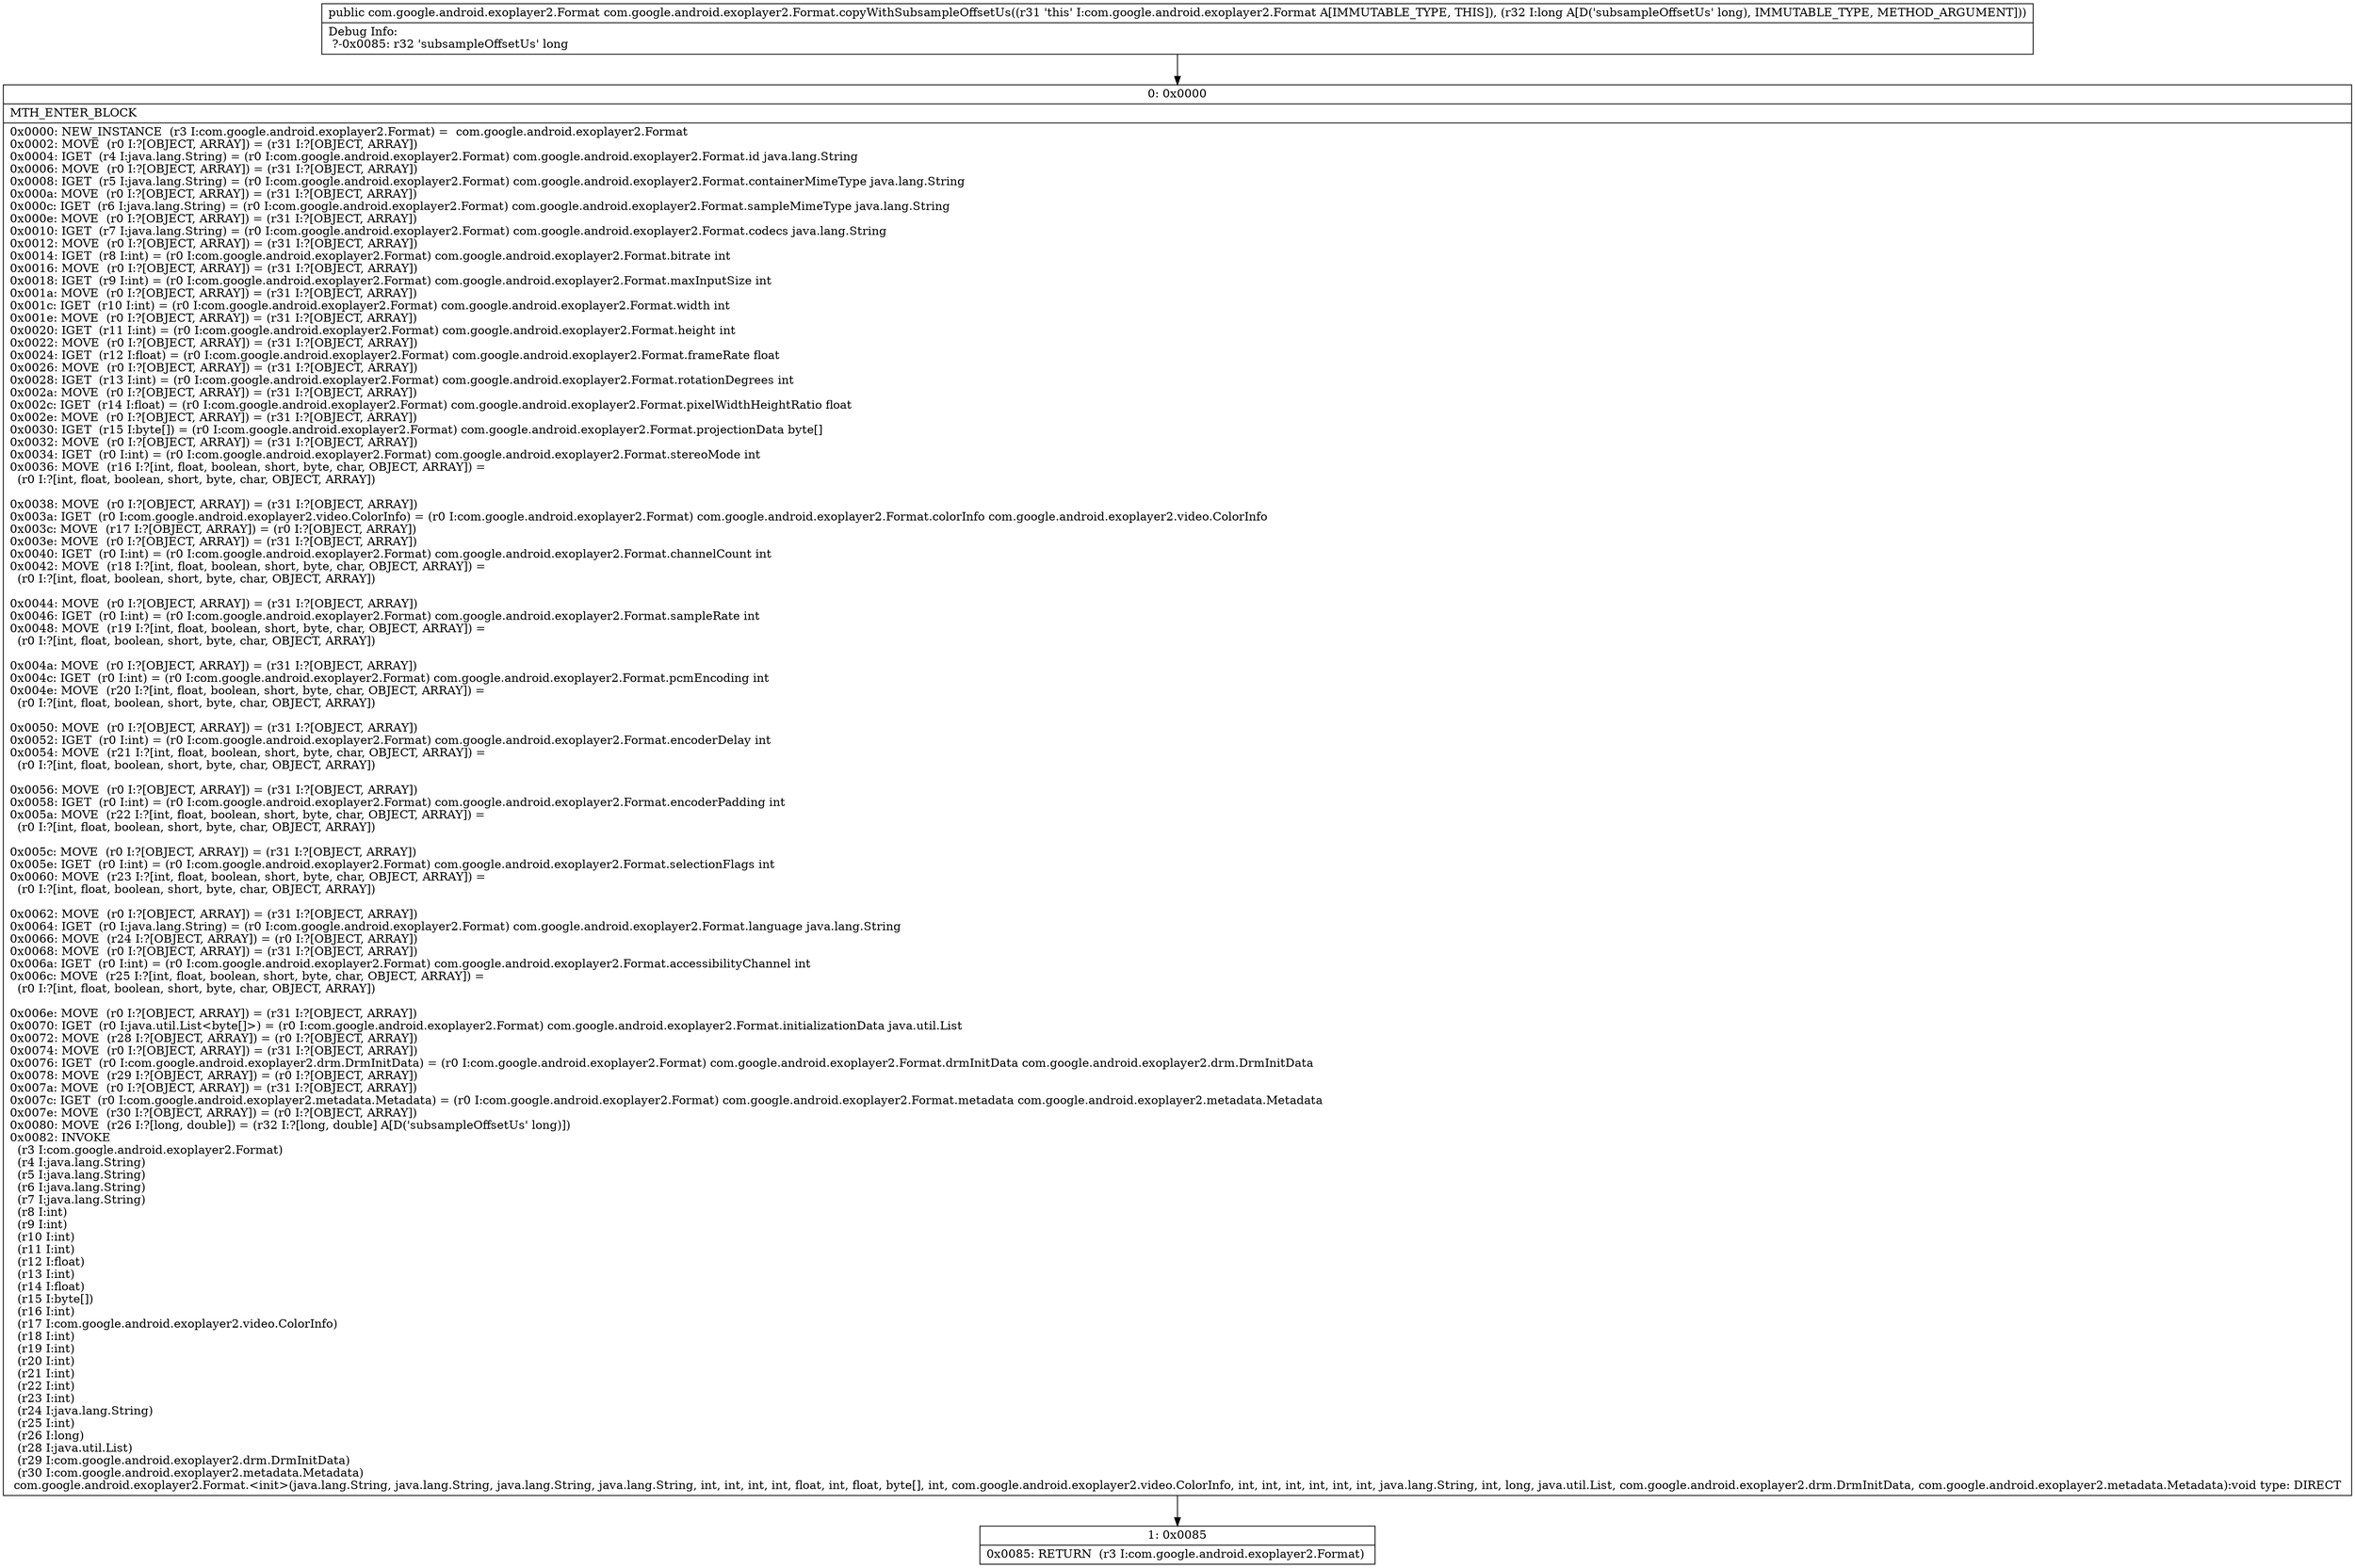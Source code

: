 digraph "CFG forcom.google.android.exoplayer2.Format.copyWithSubsampleOffsetUs(J)Lcom\/google\/android\/exoplayer2\/Format;" {
Node_0 [shape=record,label="{0\:\ 0x0000|MTH_ENTER_BLOCK\l|0x0000: NEW_INSTANCE  (r3 I:com.google.android.exoplayer2.Format) =  com.google.android.exoplayer2.Format \l0x0002: MOVE  (r0 I:?[OBJECT, ARRAY]) = (r31 I:?[OBJECT, ARRAY]) \l0x0004: IGET  (r4 I:java.lang.String) = (r0 I:com.google.android.exoplayer2.Format) com.google.android.exoplayer2.Format.id java.lang.String \l0x0006: MOVE  (r0 I:?[OBJECT, ARRAY]) = (r31 I:?[OBJECT, ARRAY]) \l0x0008: IGET  (r5 I:java.lang.String) = (r0 I:com.google.android.exoplayer2.Format) com.google.android.exoplayer2.Format.containerMimeType java.lang.String \l0x000a: MOVE  (r0 I:?[OBJECT, ARRAY]) = (r31 I:?[OBJECT, ARRAY]) \l0x000c: IGET  (r6 I:java.lang.String) = (r0 I:com.google.android.exoplayer2.Format) com.google.android.exoplayer2.Format.sampleMimeType java.lang.String \l0x000e: MOVE  (r0 I:?[OBJECT, ARRAY]) = (r31 I:?[OBJECT, ARRAY]) \l0x0010: IGET  (r7 I:java.lang.String) = (r0 I:com.google.android.exoplayer2.Format) com.google.android.exoplayer2.Format.codecs java.lang.String \l0x0012: MOVE  (r0 I:?[OBJECT, ARRAY]) = (r31 I:?[OBJECT, ARRAY]) \l0x0014: IGET  (r8 I:int) = (r0 I:com.google.android.exoplayer2.Format) com.google.android.exoplayer2.Format.bitrate int \l0x0016: MOVE  (r0 I:?[OBJECT, ARRAY]) = (r31 I:?[OBJECT, ARRAY]) \l0x0018: IGET  (r9 I:int) = (r0 I:com.google.android.exoplayer2.Format) com.google.android.exoplayer2.Format.maxInputSize int \l0x001a: MOVE  (r0 I:?[OBJECT, ARRAY]) = (r31 I:?[OBJECT, ARRAY]) \l0x001c: IGET  (r10 I:int) = (r0 I:com.google.android.exoplayer2.Format) com.google.android.exoplayer2.Format.width int \l0x001e: MOVE  (r0 I:?[OBJECT, ARRAY]) = (r31 I:?[OBJECT, ARRAY]) \l0x0020: IGET  (r11 I:int) = (r0 I:com.google.android.exoplayer2.Format) com.google.android.exoplayer2.Format.height int \l0x0022: MOVE  (r0 I:?[OBJECT, ARRAY]) = (r31 I:?[OBJECT, ARRAY]) \l0x0024: IGET  (r12 I:float) = (r0 I:com.google.android.exoplayer2.Format) com.google.android.exoplayer2.Format.frameRate float \l0x0026: MOVE  (r0 I:?[OBJECT, ARRAY]) = (r31 I:?[OBJECT, ARRAY]) \l0x0028: IGET  (r13 I:int) = (r0 I:com.google.android.exoplayer2.Format) com.google.android.exoplayer2.Format.rotationDegrees int \l0x002a: MOVE  (r0 I:?[OBJECT, ARRAY]) = (r31 I:?[OBJECT, ARRAY]) \l0x002c: IGET  (r14 I:float) = (r0 I:com.google.android.exoplayer2.Format) com.google.android.exoplayer2.Format.pixelWidthHeightRatio float \l0x002e: MOVE  (r0 I:?[OBJECT, ARRAY]) = (r31 I:?[OBJECT, ARRAY]) \l0x0030: IGET  (r15 I:byte[]) = (r0 I:com.google.android.exoplayer2.Format) com.google.android.exoplayer2.Format.projectionData byte[] \l0x0032: MOVE  (r0 I:?[OBJECT, ARRAY]) = (r31 I:?[OBJECT, ARRAY]) \l0x0034: IGET  (r0 I:int) = (r0 I:com.google.android.exoplayer2.Format) com.google.android.exoplayer2.Format.stereoMode int \l0x0036: MOVE  (r16 I:?[int, float, boolean, short, byte, char, OBJECT, ARRAY]) = \l  (r0 I:?[int, float, boolean, short, byte, char, OBJECT, ARRAY])\l \l0x0038: MOVE  (r0 I:?[OBJECT, ARRAY]) = (r31 I:?[OBJECT, ARRAY]) \l0x003a: IGET  (r0 I:com.google.android.exoplayer2.video.ColorInfo) = (r0 I:com.google.android.exoplayer2.Format) com.google.android.exoplayer2.Format.colorInfo com.google.android.exoplayer2.video.ColorInfo \l0x003c: MOVE  (r17 I:?[OBJECT, ARRAY]) = (r0 I:?[OBJECT, ARRAY]) \l0x003e: MOVE  (r0 I:?[OBJECT, ARRAY]) = (r31 I:?[OBJECT, ARRAY]) \l0x0040: IGET  (r0 I:int) = (r0 I:com.google.android.exoplayer2.Format) com.google.android.exoplayer2.Format.channelCount int \l0x0042: MOVE  (r18 I:?[int, float, boolean, short, byte, char, OBJECT, ARRAY]) = \l  (r0 I:?[int, float, boolean, short, byte, char, OBJECT, ARRAY])\l \l0x0044: MOVE  (r0 I:?[OBJECT, ARRAY]) = (r31 I:?[OBJECT, ARRAY]) \l0x0046: IGET  (r0 I:int) = (r0 I:com.google.android.exoplayer2.Format) com.google.android.exoplayer2.Format.sampleRate int \l0x0048: MOVE  (r19 I:?[int, float, boolean, short, byte, char, OBJECT, ARRAY]) = \l  (r0 I:?[int, float, boolean, short, byte, char, OBJECT, ARRAY])\l \l0x004a: MOVE  (r0 I:?[OBJECT, ARRAY]) = (r31 I:?[OBJECT, ARRAY]) \l0x004c: IGET  (r0 I:int) = (r0 I:com.google.android.exoplayer2.Format) com.google.android.exoplayer2.Format.pcmEncoding int \l0x004e: MOVE  (r20 I:?[int, float, boolean, short, byte, char, OBJECT, ARRAY]) = \l  (r0 I:?[int, float, boolean, short, byte, char, OBJECT, ARRAY])\l \l0x0050: MOVE  (r0 I:?[OBJECT, ARRAY]) = (r31 I:?[OBJECT, ARRAY]) \l0x0052: IGET  (r0 I:int) = (r0 I:com.google.android.exoplayer2.Format) com.google.android.exoplayer2.Format.encoderDelay int \l0x0054: MOVE  (r21 I:?[int, float, boolean, short, byte, char, OBJECT, ARRAY]) = \l  (r0 I:?[int, float, boolean, short, byte, char, OBJECT, ARRAY])\l \l0x0056: MOVE  (r0 I:?[OBJECT, ARRAY]) = (r31 I:?[OBJECT, ARRAY]) \l0x0058: IGET  (r0 I:int) = (r0 I:com.google.android.exoplayer2.Format) com.google.android.exoplayer2.Format.encoderPadding int \l0x005a: MOVE  (r22 I:?[int, float, boolean, short, byte, char, OBJECT, ARRAY]) = \l  (r0 I:?[int, float, boolean, short, byte, char, OBJECT, ARRAY])\l \l0x005c: MOVE  (r0 I:?[OBJECT, ARRAY]) = (r31 I:?[OBJECT, ARRAY]) \l0x005e: IGET  (r0 I:int) = (r0 I:com.google.android.exoplayer2.Format) com.google.android.exoplayer2.Format.selectionFlags int \l0x0060: MOVE  (r23 I:?[int, float, boolean, short, byte, char, OBJECT, ARRAY]) = \l  (r0 I:?[int, float, boolean, short, byte, char, OBJECT, ARRAY])\l \l0x0062: MOVE  (r0 I:?[OBJECT, ARRAY]) = (r31 I:?[OBJECT, ARRAY]) \l0x0064: IGET  (r0 I:java.lang.String) = (r0 I:com.google.android.exoplayer2.Format) com.google.android.exoplayer2.Format.language java.lang.String \l0x0066: MOVE  (r24 I:?[OBJECT, ARRAY]) = (r0 I:?[OBJECT, ARRAY]) \l0x0068: MOVE  (r0 I:?[OBJECT, ARRAY]) = (r31 I:?[OBJECT, ARRAY]) \l0x006a: IGET  (r0 I:int) = (r0 I:com.google.android.exoplayer2.Format) com.google.android.exoplayer2.Format.accessibilityChannel int \l0x006c: MOVE  (r25 I:?[int, float, boolean, short, byte, char, OBJECT, ARRAY]) = \l  (r0 I:?[int, float, boolean, short, byte, char, OBJECT, ARRAY])\l \l0x006e: MOVE  (r0 I:?[OBJECT, ARRAY]) = (r31 I:?[OBJECT, ARRAY]) \l0x0070: IGET  (r0 I:java.util.List\<byte[]\>) = (r0 I:com.google.android.exoplayer2.Format) com.google.android.exoplayer2.Format.initializationData java.util.List \l0x0072: MOVE  (r28 I:?[OBJECT, ARRAY]) = (r0 I:?[OBJECT, ARRAY]) \l0x0074: MOVE  (r0 I:?[OBJECT, ARRAY]) = (r31 I:?[OBJECT, ARRAY]) \l0x0076: IGET  (r0 I:com.google.android.exoplayer2.drm.DrmInitData) = (r0 I:com.google.android.exoplayer2.Format) com.google.android.exoplayer2.Format.drmInitData com.google.android.exoplayer2.drm.DrmInitData \l0x0078: MOVE  (r29 I:?[OBJECT, ARRAY]) = (r0 I:?[OBJECT, ARRAY]) \l0x007a: MOVE  (r0 I:?[OBJECT, ARRAY]) = (r31 I:?[OBJECT, ARRAY]) \l0x007c: IGET  (r0 I:com.google.android.exoplayer2.metadata.Metadata) = (r0 I:com.google.android.exoplayer2.Format) com.google.android.exoplayer2.Format.metadata com.google.android.exoplayer2.metadata.Metadata \l0x007e: MOVE  (r30 I:?[OBJECT, ARRAY]) = (r0 I:?[OBJECT, ARRAY]) \l0x0080: MOVE  (r26 I:?[long, double]) = (r32 I:?[long, double] A[D('subsampleOffsetUs' long)]) \l0x0082: INVOKE  \l  (r3 I:com.google.android.exoplayer2.Format)\l  (r4 I:java.lang.String)\l  (r5 I:java.lang.String)\l  (r6 I:java.lang.String)\l  (r7 I:java.lang.String)\l  (r8 I:int)\l  (r9 I:int)\l  (r10 I:int)\l  (r11 I:int)\l  (r12 I:float)\l  (r13 I:int)\l  (r14 I:float)\l  (r15 I:byte[])\l  (r16 I:int)\l  (r17 I:com.google.android.exoplayer2.video.ColorInfo)\l  (r18 I:int)\l  (r19 I:int)\l  (r20 I:int)\l  (r21 I:int)\l  (r22 I:int)\l  (r23 I:int)\l  (r24 I:java.lang.String)\l  (r25 I:int)\l  (r26 I:long)\l  (r28 I:java.util.List)\l  (r29 I:com.google.android.exoplayer2.drm.DrmInitData)\l  (r30 I:com.google.android.exoplayer2.metadata.Metadata)\l com.google.android.exoplayer2.Format.\<init\>(java.lang.String, java.lang.String, java.lang.String, java.lang.String, int, int, int, int, float, int, float, byte[], int, com.google.android.exoplayer2.video.ColorInfo, int, int, int, int, int, int, java.lang.String, int, long, java.util.List, com.google.android.exoplayer2.drm.DrmInitData, com.google.android.exoplayer2.metadata.Metadata):void type: DIRECT \l}"];
Node_1 [shape=record,label="{1\:\ 0x0085|0x0085: RETURN  (r3 I:com.google.android.exoplayer2.Format) \l}"];
MethodNode[shape=record,label="{public com.google.android.exoplayer2.Format com.google.android.exoplayer2.Format.copyWithSubsampleOffsetUs((r31 'this' I:com.google.android.exoplayer2.Format A[IMMUTABLE_TYPE, THIS]), (r32 I:long A[D('subsampleOffsetUs' long), IMMUTABLE_TYPE, METHOD_ARGUMENT]))  | Debug Info:\l  ?\-0x0085: r32 'subsampleOffsetUs' long\l}"];
MethodNode -> Node_0;
Node_0 -> Node_1;
}

